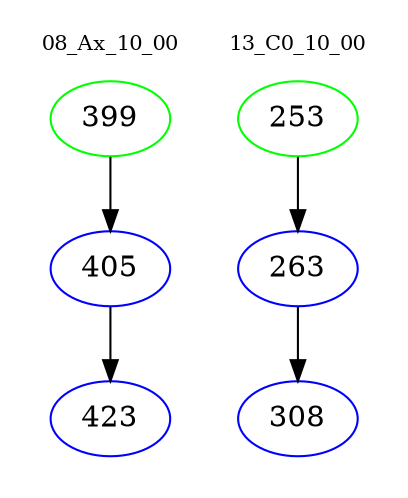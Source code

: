 digraph{
subgraph cluster_0 {
color = white
label = "08_Ax_10_00";
fontsize=10;
T0_399 [label="399", color="green"]
T0_399 -> T0_405 [color="black"]
T0_405 [label="405", color="blue"]
T0_405 -> T0_423 [color="black"]
T0_423 [label="423", color="blue"]
}
subgraph cluster_1 {
color = white
label = "13_C0_10_00";
fontsize=10;
T1_253 [label="253", color="green"]
T1_253 -> T1_263 [color="black"]
T1_263 [label="263", color="blue"]
T1_263 -> T1_308 [color="black"]
T1_308 [label="308", color="blue"]
}
}
